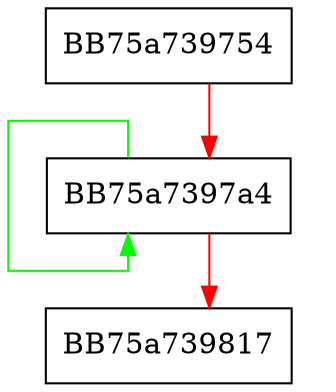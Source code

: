 digraph InitRandomSubAlloc {
  node [shape="box"];
  graph [splines=ortho];
  BB75a739754 -> BB75a7397a4 [color="red"];
  BB75a7397a4 -> BB75a7397a4 [color="green"];
  BB75a7397a4 -> BB75a739817 [color="red"];
}